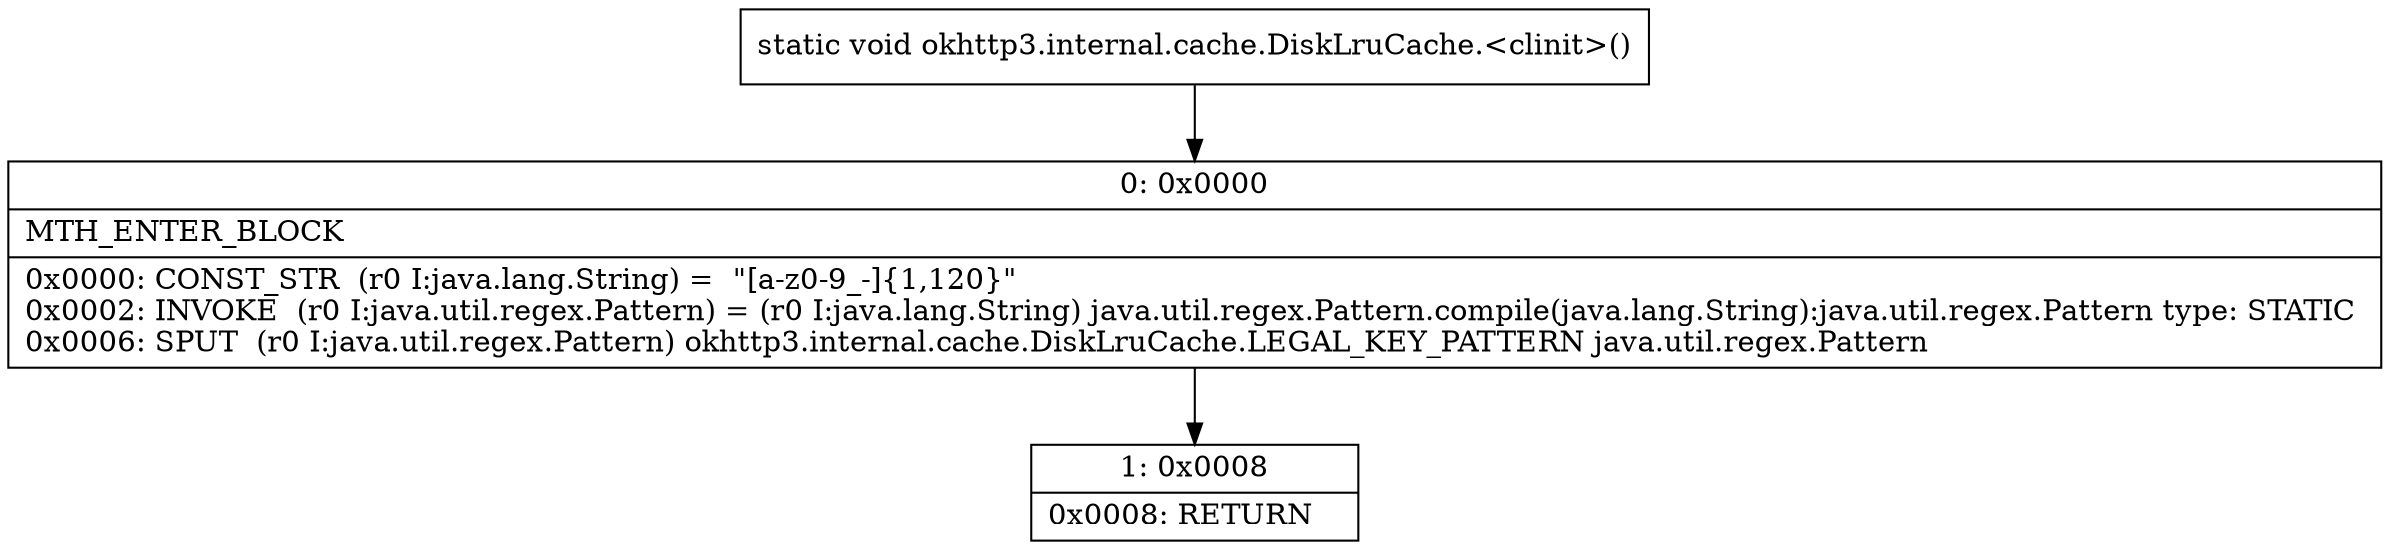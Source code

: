 digraph "CFG forokhttp3.internal.cache.DiskLruCache.\<clinit\>()V" {
Node_0 [shape=record,label="{0\:\ 0x0000|MTH_ENTER_BLOCK\l|0x0000: CONST_STR  (r0 I:java.lang.String) =  \"[a\-z0\-9_\-]\{1,120\}\" \l0x0002: INVOKE  (r0 I:java.util.regex.Pattern) = (r0 I:java.lang.String) java.util.regex.Pattern.compile(java.lang.String):java.util.regex.Pattern type: STATIC \l0x0006: SPUT  (r0 I:java.util.regex.Pattern) okhttp3.internal.cache.DiskLruCache.LEGAL_KEY_PATTERN java.util.regex.Pattern \l}"];
Node_1 [shape=record,label="{1\:\ 0x0008|0x0008: RETURN   \l}"];
MethodNode[shape=record,label="{static void okhttp3.internal.cache.DiskLruCache.\<clinit\>() }"];
MethodNode -> Node_0;
Node_0 -> Node_1;
}

